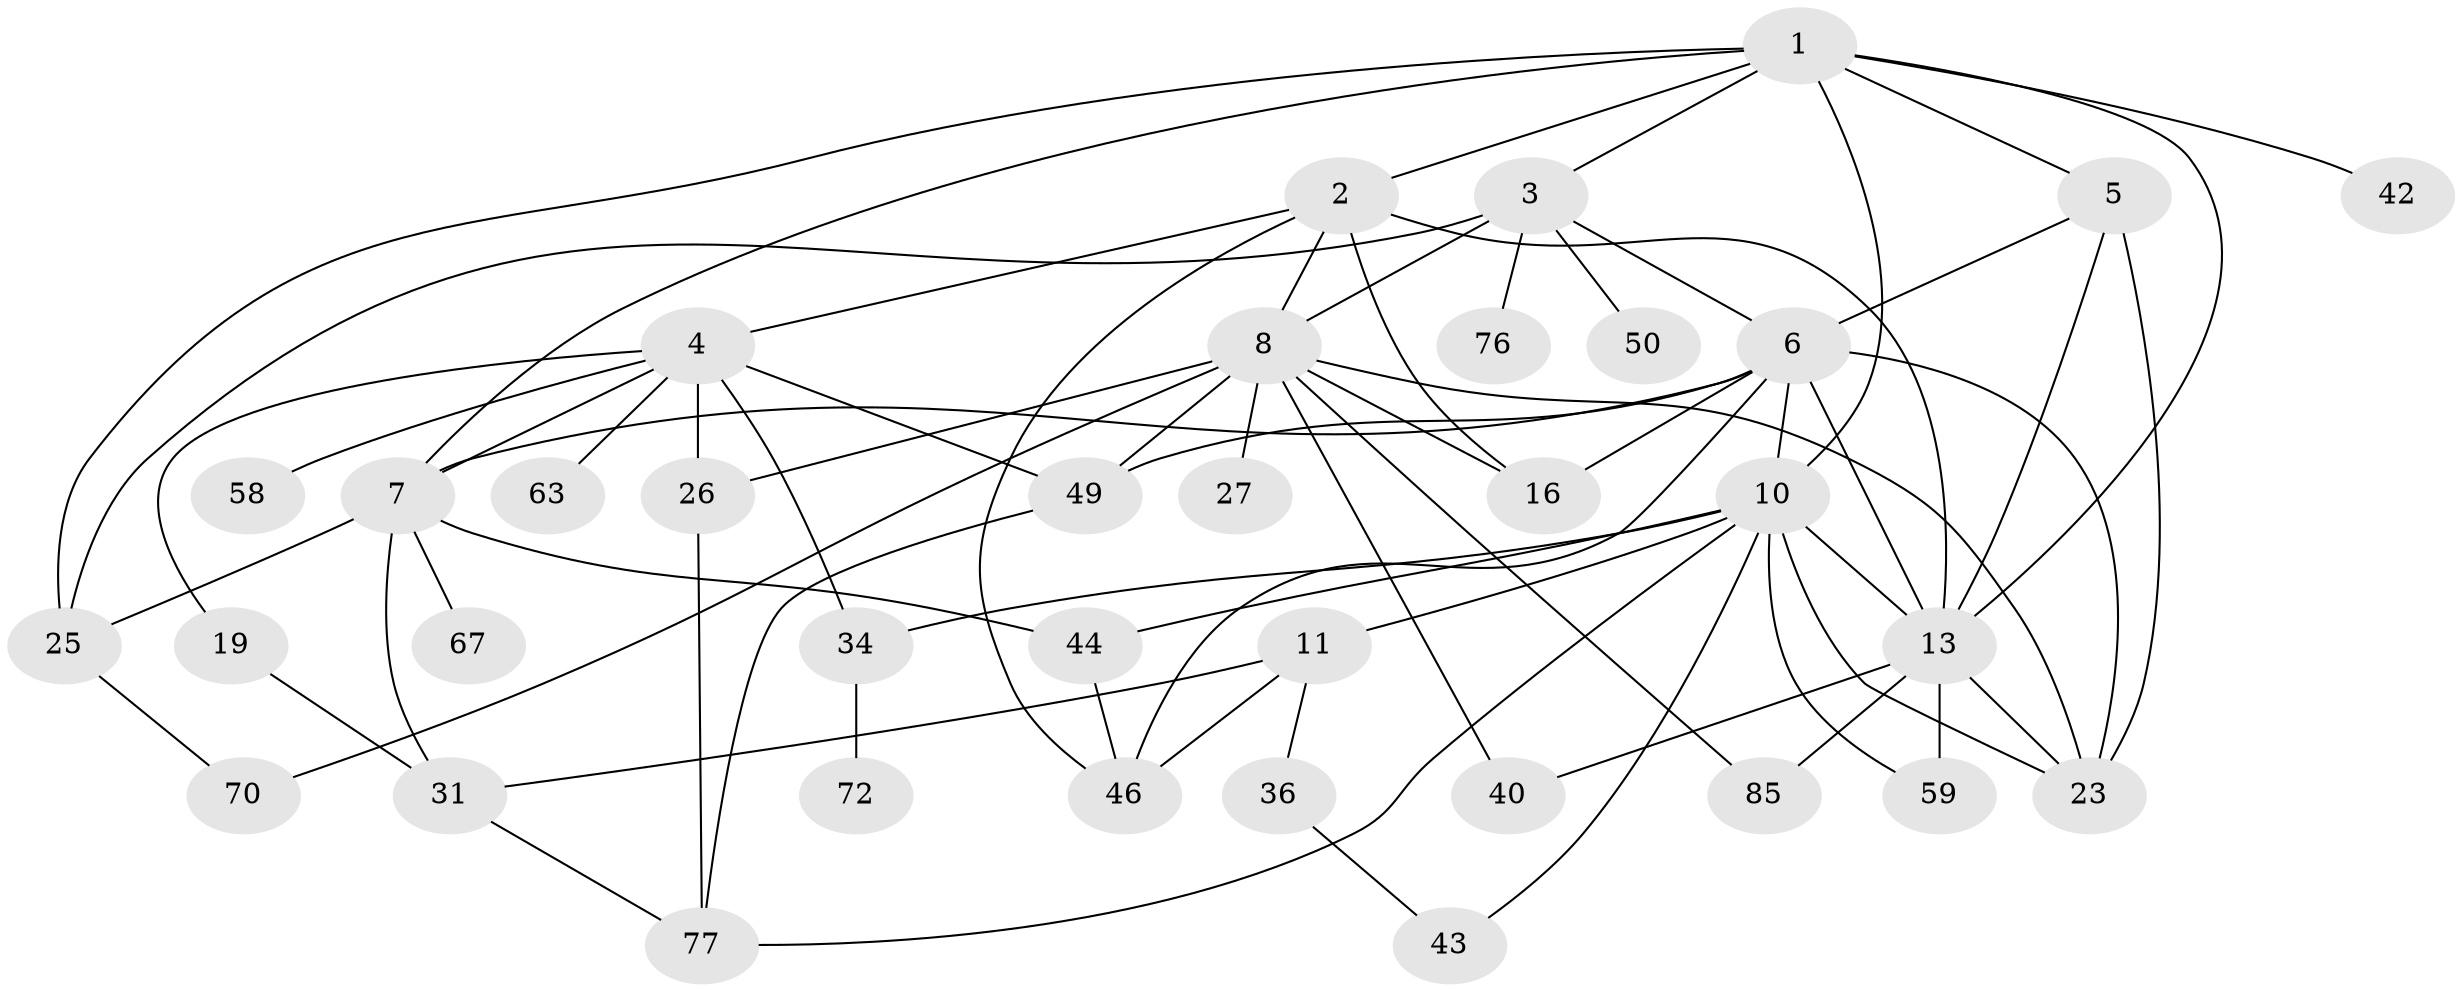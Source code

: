 // original degree distribution, {7: 0.021739130434782608, 6: 0.043478260869565216, 5: 0.10869565217391304, 4: 0.11956521739130435, 3: 0.2391304347826087, 2: 0.2717391304347826, 1: 0.1956521739130435}
// Generated by graph-tools (version 1.1) at 2025/17/03/04/25 18:17:08]
// undirected, 36 vertices, 70 edges
graph export_dot {
graph [start="1"]
  node [color=gray90,style=filled];
  1 [super="+14"];
  2 [super="+54"];
  3 [super="+37+60+48"];
  4 [super="+18+32"];
  5;
  6 [super="+55+9"];
  7 [super="+15+29"];
  8 [super="+12+21"];
  10 [super="+41+65+89"];
  11 [super="+28"];
  13 [super="+56+90+20+47"];
  16 [super="+79+53"];
  19;
  23 [super="+51"];
  25 [super="+68"];
  26 [super="+52"];
  27;
  31 [super="+33+66"];
  34 [super="+39"];
  36;
  40;
  42;
  43;
  44 [super="+74"];
  46 [super="+71+69"];
  49 [super="+75"];
  50;
  58;
  59;
  63;
  67;
  70 [super="+87"];
  72;
  76;
  77;
  85;
  1 -- 2;
  1 -- 3;
  1 -- 5;
  1 -- 7;
  1 -- 42;
  1 -- 10;
  1 -- 25;
  1 -- 13;
  2 -- 4;
  2 -- 8;
  2 -- 13;
  2 -- 16;
  2 -- 46;
  3 -- 76;
  3 -- 50;
  3 -- 25;
  3 -- 8;
  3 -- 6;
  4 -- 34;
  4 -- 7;
  4 -- 49 [weight=2];
  4 -- 19;
  4 -- 26;
  4 -- 58;
  4 -- 63;
  5 -- 6 [weight=2];
  5 -- 23;
  5 -- 13;
  6 -- 10;
  6 -- 16;
  6 -- 49;
  6 -- 13;
  6 -- 23;
  6 -- 7;
  6 -- 46;
  7 -- 44;
  7 -- 25;
  7 -- 67;
  7 -- 31;
  8 -- 23;
  8 -- 40;
  8 -- 49;
  8 -- 85;
  8 -- 70;
  8 -- 27;
  8 -- 16;
  8 -- 26;
  10 -- 11;
  10 -- 77;
  10 -- 43;
  10 -- 59;
  10 -- 23;
  10 -- 13;
  10 -- 34;
  10 -- 44;
  11 -- 36;
  11 -- 46;
  11 -- 31;
  13 -- 59 [weight=3];
  13 -- 85;
  13 -- 40;
  13 -- 23;
  19 -- 31;
  25 -- 70;
  26 -- 77;
  31 -- 77;
  34 -- 72;
  36 -- 43;
  44 -- 46;
  49 -- 77;
}
